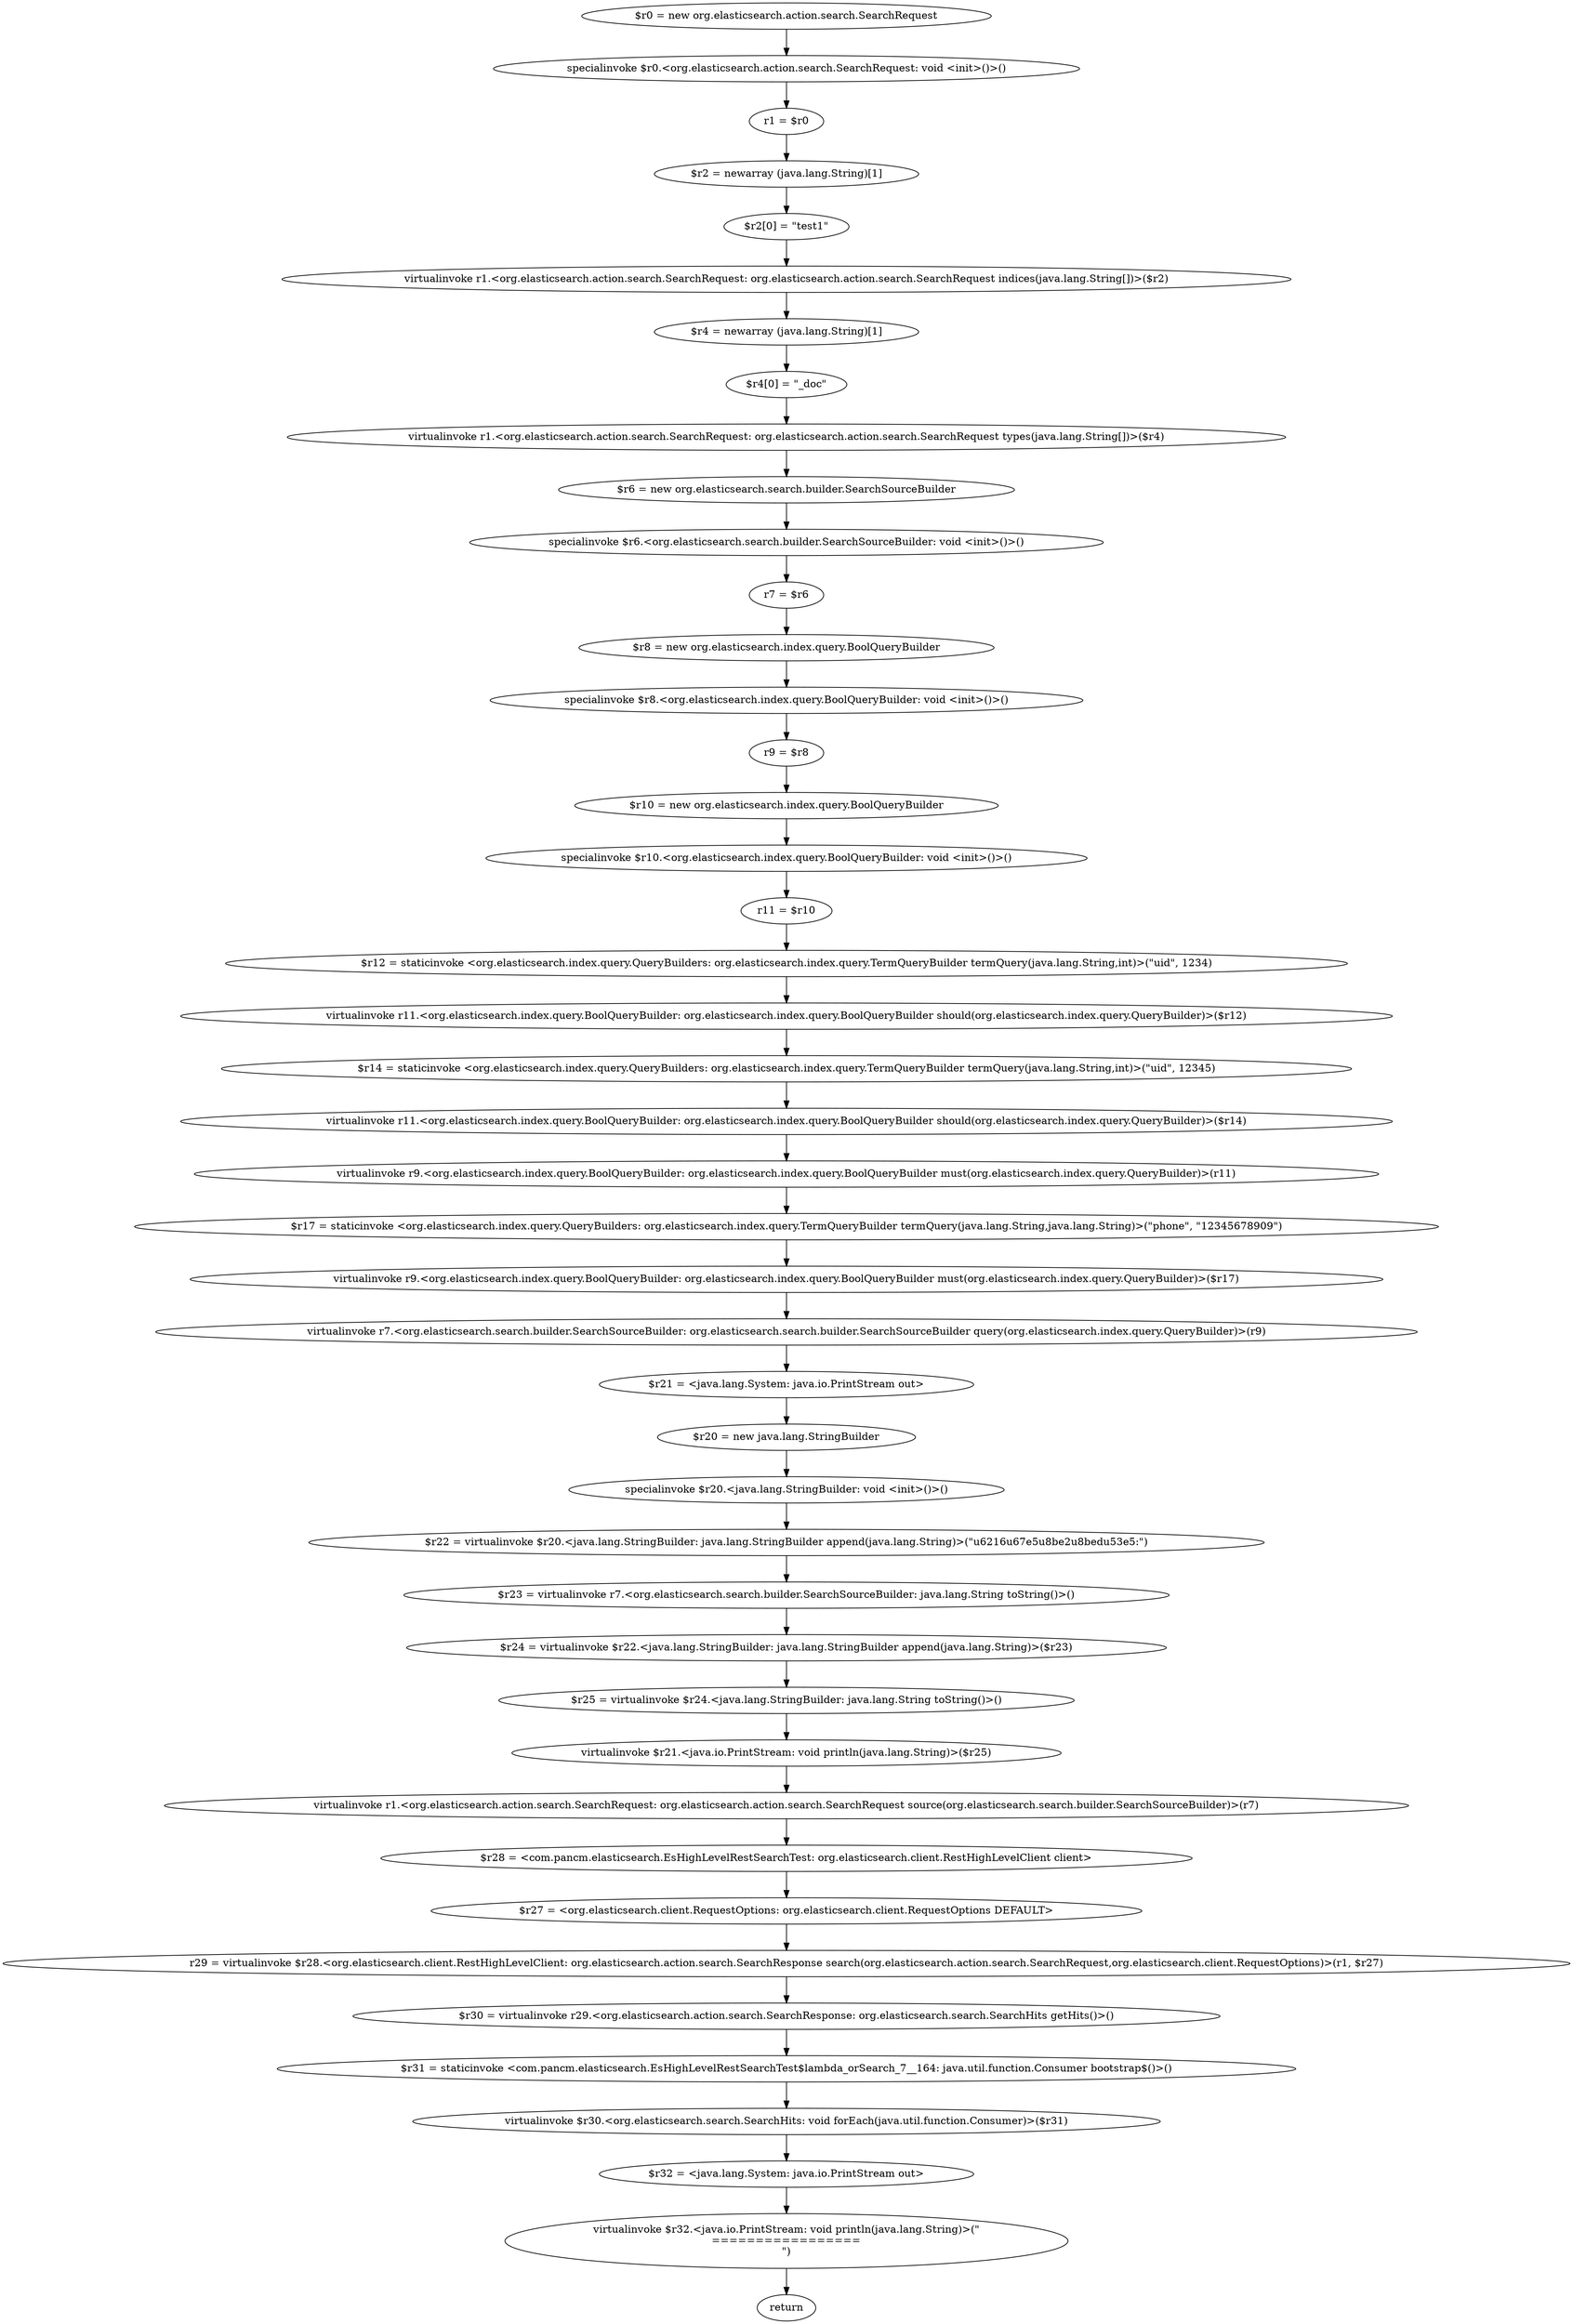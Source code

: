 digraph "unitGraph" {
    "$r0 = new org.elasticsearch.action.search.SearchRequest"
    "specialinvoke $r0.<org.elasticsearch.action.search.SearchRequest: void <init>()>()"
    "r1 = $r0"
    "$r2 = newarray (java.lang.String)[1]"
    "$r2[0] = \"test1\""
    "virtualinvoke r1.<org.elasticsearch.action.search.SearchRequest: org.elasticsearch.action.search.SearchRequest indices(java.lang.String[])>($r2)"
    "$r4 = newarray (java.lang.String)[1]"
    "$r4[0] = \"_doc\""
    "virtualinvoke r1.<org.elasticsearch.action.search.SearchRequest: org.elasticsearch.action.search.SearchRequest types(java.lang.String[])>($r4)"
    "$r6 = new org.elasticsearch.search.builder.SearchSourceBuilder"
    "specialinvoke $r6.<org.elasticsearch.search.builder.SearchSourceBuilder: void <init>()>()"
    "r7 = $r6"
    "$r8 = new org.elasticsearch.index.query.BoolQueryBuilder"
    "specialinvoke $r8.<org.elasticsearch.index.query.BoolQueryBuilder: void <init>()>()"
    "r9 = $r8"
    "$r10 = new org.elasticsearch.index.query.BoolQueryBuilder"
    "specialinvoke $r10.<org.elasticsearch.index.query.BoolQueryBuilder: void <init>()>()"
    "r11 = $r10"
    "$r12 = staticinvoke <org.elasticsearch.index.query.QueryBuilders: org.elasticsearch.index.query.TermQueryBuilder termQuery(java.lang.String,int)>(\"uid\", 1234)"
    "virtualinvoke r11.<org.elasticsearch.index.query.BoolQueryBuilder: org.elasticsearch.index.query.BoolQueryBuilder should(org.elasticsearch.index.query.QueryBuilder)>($r12)"
    "$r14 = staticinvoke <org.elasticsearch.index.query.QueryBuilders: org.elasticsearch.index.query.TermQueryBuilder termQuery(java.lang.String,int)>(\"uid\", 12345)"
    "virtualinvoke r11.<org.elasticsearch.index.query.BoolQueryBuilder: org.elasticsearch.index.query.BoolQueryBuilder should(org.elasticsearch.index.query.QueryBuilder)>($r14)"
    "virtualinvoke r9.<org.elasticsearch.index.query.BoolQueryBuilder: org.elasticsearch.index.query.BoolQueryBuilder must(org.elasticsearch.index.query.QueryBuilder)>(r11)"
    "$r17 = staticinvoke <org.elasticsearch.index.query.QueryBuilders: org.elasticsearch.index.query.TermQueryBuilder termQuery(java.lang.String,java.lang.String)>(\"phone\", \"12345678909\")"
    "virtualinvoke r9.<org.elasticsearch.index.query.BoolQueryBuilder: org.elasticsearch.index.query.BoolQueryBuilder must(org.elasticsearch.index.query.QueryBuilder)>($r17)"
    "virtualinvoke r7.<org.elasticsearch.search.builder.SearchSourceBuilder: org.elasticsearch.search.builder.SearchSourceBuilder query(org.elasticsearch.index.query.QueryBuilder)>(r9)"
    "$r21 = <java.lang.System: java.io.PrintStream out>"
    "$r20 = new java.lang.StringBuilder"
    "specialinvoke $r20.<java.lang.StringBuilder: void <init>()>()"
    "$r22 = virtualinvoke $r20.<java.lang.StringBuilder: java.lang.StringBuilder append(java.lang.String)>(\"\u6216\u67e5\u8be2\u8bed\u53e5:\")"
    "$r23 = virtualinvoke r7.<org.elasticsearch.search.builder.SearchSourceBuilder: java.lang.String toString()>()"
    "$r24 = virtualinvoke $r22.<java.lang.StringBuilder: java.lang.StringBuilder append(java.lang.String)>($r23)"
    "$r25 = virtualinvoke $r24.<java.lang.StringBuilder: java.lang.String toString()>()"
    "virtualinvoke $r21.<java.io.PrintStream: void println(java.lang.String)>($r25)"
    "virtualinvoke r1.<org.elasticsearch.action.search.SearchRequest: org.elasticsearch.action.search.SearchRequest source(org.elasticsearch.search.builder.SearchSourceBuilder)>(r7)"
    "$r28 = <com.pancm.elasticsearch.EsHighLevelRestSearchTest: org.elasticsearch.client.RestHighLevelClient client>"
    "$r27 = <org.elasticsearch.client.RequestOptions: org.elasticsearch.client.RequestOptions DEFAULT>"
    "r29 = virtualinvoke $r28.<org.elasticsearch.client.RestHighLevelClient: org.elasticsearch.action.search.SearchResponse search(org.elasticsearch.action.search.SearchRequest,org.elasticsearch.client.RequestOptions)>(r1, $r27)"
    "$r30 = virtualinvoke r29.<org.elasticsearch.action.search.SearchResponse: org.elasticsearch.search.SearchHits getHits()>()"
    "$r31 = staticinvoke <com.pancm.elasticsearch.EsHighLevelRestSearchTest$lambda_orSearch_7__164: java.util.function.Consumer bootstrap$()>()"
    "virtualinvoke $r30.<org.elasticsearch.search.SearchHits: void forEach(java.util.function.Consumer)>($r31)"
    "$r32 = <java.lang.System: java.io.PrintStream out>"
    "virtualinvoke $r32.<java.io.PrintStream: void println(java.lang.String)>(\"\n=================\n\")"
    "return"
    "$r0 = new org.elasticsearch.action.search.SearchRequest"->"specialinvoke $r0.<org.elasticsearch.action.search.SearchRequest: void <init>()>()";
    "specialinvoke $r0.<org.elasticsearch.action.search.SearchRequest: void <init>()>()"->"r1 = $r0";
    "r1 = $r0"->"$r2 = newarray (java.lang.String)[1]";
    "$r2 = newarray (java.lang.String)[1]"->"$r2[0] = \"test1\"";
    "$r2[0] = \"test1\""->"virtualinvoke r1.<org.elasticsearch.action.search.SearchRequest: org.elasticsearch.action.search.SearchRequest indices(java.lang.String[])>($r2)";
    "virtualinvoke r1.<org.elasticsearch.action.search.SearchRequest: org.elasticsearch.action.search.SearchRequest indices(java.lang.String[])>($r2)"->"$r4 = newarray (java.lang.String)[1]";
    "$r4 = newarray (java.lang.String)[1]"->"$r4[0] = \"_doc\"";
    "$r4[0] = \"_doc\""->"virtualinvoke r1.<org.elasticsearch.action.search.SearchRequest: org.elasticsearch.action.search.SearchRequest types(java.lang.String[])>($r4)";
    "virtualinvoke r1.<org.elasticsearch.action.search.SearchRequest: org.elasticsearch.action.search.SearchRequest types(java.lang.String[])>($r4)"->"$r6 = new org.elasticsearch.search.builder.SearchSourceBuilder";
    "$r6 = new org.elasticsearch.search.builder.SearchSourceBuilder"->"specialinvoke $r6.<org.elasticsearch.search.builder.SearchSourceBuilder: void <init>()>()";
    "specialinvoke $r6.<org.elasticsearch.search.builder.SearchSourceBuilder: void <init>()>()"->"r7 = $r6";
    "r7 = $r6"->"$r8 = new org.elasticsearch.index.query.BoolQueryBuilder";
    "$r8 = new org.elasticsearch.index.query.BoolQueryBuilder"->"specialinvoke $r8.<org.elasticsearch.index.query.BoolQueryBuilder: void <init>()>()";
    "specialinvoke $r8.<org.elasticsearch.index.query.BoolQueryBuilder: void <init>()>()"->"r9 = $r8";
    "r9 = $r8"->"$r10 = new org.elasticsearch.index.query.BoolQueryBuilder";
    "$r10 = new org.elasticsearch.index.query.BoolQueryBuilder"->"specialinvoke $r10.<org.elasticsearch.index.query.BoolQueryBuilder: void <init>()>()";
    "specialinvoke $r10.<org.elasticsearch.index.query.BoolQueryBuilder: void <init>()>()"->"r11 = $r10";
    "r11 = $r10"->"$r12 = staticinvoke <org.elasticsearch.index.query.QueryBuilders: org.elasticsearch.index.query.TermQueryBuilder termQuery(java.lang.String,int)>(\"uid\", 1234)";
    "$r12 = staticinvoke <org.elasticsearch.index.query.QueryBuilders: org.elasticsearch.index.query.TermQueryBuilder termQuery(java.lang.String,int)>(\"uid\", 1234)"->"virtualinvoke r11.<org.elasticsearch.index.query.BoolQueryBuilder: org.elasticsearch.index.query.BoolQueryBuilder should(org.elasticsearch.index.query.QueryBuilder)>($r12)";
    "virtualinvoke r11.<org.elasticsearch.index.query.BoolQueryBuilder: org.elasticsearch.index.query.BoolQueryBuilder should(org.elasticsearch.index.query.QueryBuilder)>($r12)"->"$r14 = staticinvoke <org.elasticsearch.index.query.QueryBuilders: org.elasticsearch.index.query.TermQueryBuilder termQuery(java.lang.String,int)>(\"uid\", 12345)";
    "$r14 = staticinvoke <org.elasticsearch.index.query.QueryBuilders: org.elasticsearch.index.query.TermQueryBuilder termQuery(java.lang.String,int)>(\"uid\", 12345)"->"virtualinvoke r11.<org.elasticsearch.index.query.BoolQueryBuilder: org.elasticsearch.index.query.BoolQueryBuilder should(org.elasticsearch.index.query.QueryBuilder)>($r14)";
    "virtualinvoke r11.<org.elasticsearch.index.query.BoolQueryBuilder: org.elasticsearch.index.query.BoolQueryBuilder should(org.elasticsearch.index.query.QueryBuilder)>($r14)"->"virtualinvoke r9.<org.elasticsearch.index.query.BoolQueryBuilder: org.elasticsearch.index.query.BoolQueryBuilder must(org.elasticsearch.index.query.QueryBuilder)>(r11)";
    "virtualinvoke r9.<org.elasticsearch.index.query.BoolQueryBuilder: org.elasticsearch.index.query.BoolQueryBuilder must(org.elasticsearch.index.query.QueryBuilder)>(r11)"->"$r17 = staticinvoke <org.elasticsearch.index.query.QueryBuilders: org.elasticsearch.index.query.TermQueryBuilder termQuery(java.lang.String,java.lang.String)>(\"phone\", \"12345678909\")";
    "$r17 = staticinvoke <org.elasticsearch.index.query.QueryBuilders: org.elasticsearch.index.query.TermQueryBuilder termQuery(java.lang.String,java.lang.String)>(\"phone\", \"12345678909\")"->"virtualinvoke r9.<org.elasticsearch.index.query.BoolQueryBuilder: org.elasticsearch.index.query.BoolQueryBuilder must(org.elasticsearch.index.query.QueryBuilder)>($r17)";
    "virtualinvoke r9.<org.elasticsearch.index.query.BoolQueryBuilder: org.elasticsearch.index.query.BoolQueryBuilder must(org.elasticsearch.index.query.QueryBuilder)>($r17)"->"virtualinvoke r7.<org.elasticsearch.search.builder.SearchSourceBuilder: org.elasticsearch.search.builder.SearchSourceBuilder query(org.elasticsearch.index.query.QueryBuilder)>(r9)";
    "virtualinvoke r7.<org.elasticsearch.search.builder.SearchSourceBuilder: org.elasticsearch.search.builder.SearchSourceBuilder query(org.elasticsearch.index.query.QueryBuilder)>(r9)"->"$r21 = <java.lang.System: java.io.PrintStream out>";
    "$r21 = <java.lang.System: java.io.PrintStream out>"->"$r20 = new java.lang.StringBuilder";
    "$r20 = new java.lang.StringBuilder"->"specialinvoke $r20.<java.lang.StringBuilder: void <init>()>()";
    "specialinvoke $r20.<java.lang.StringBuilder: void <init>()>()"->"$r22 = virtualinvoke $r20.<java.lang.StringBuilder: java.lang.StringBuilder append(java.lang.String)>(\"\u6216\u67e5\u8be2\u8bed\u53e5:\")";
    "$r22 = virtualinvoke $r20.<java.lang.StringBuilder: java.lang.StringBuilder append(java.lang.String)>(\"\u6216\u67e5\u8be2\u8bed\u53e5:\")"->"$r23 = virtualinvoke r7.<org.elasticsearch.search.builder.SearchSourceBuilder: java.lang.String toString()>()";
    "$r23 = virtualinvoke r7.<org.elasticsearch.search.builder.SearchSourceBuilder: java.lang.String toString()>()"->"$r24 = virtualinvoke $r22.<java.lang.StringBuilder: java.lang.StringBuilder append(java.lang.String)>($r23)";
    "$r24 = virtualinvoke $r22.<java.lang.StringBuilder: java.lang.StringBuilder append(java.lang.String)>($r23)"->"$r25 = virtualinvoke $r24.<java.lang.StringBuilder: java.lang.String toString()>()";
    "$r25 = virtualinvoke $r24.<java.lang.StringBuilder: java.lang.String toString()>()"->"virtualinvoke $r21.<java.io.PrintStream: void println(java.lang.String)>($r25)";
    "virtualinvoke $r21.<java.io.PrintStream: void println(java.lang.String)>($r25)"->"virtualinvoke r1.<org.elasticsearch.action.search.SearchRequest: org.elasticsearch.action.search.SearchRequest source(org.elasticsearch.search.builder.SearchSourceBuilder)>(r7)";
    "virtualinvoke r1.<org.elasticsearch.action.search.SearchRequest: org.elasticsearch.action.search.SearchRequest source(org.elasticsearch.search.builder.SearchSourceBuilder)>(r7)"->"$r28 = <com.pancm.elasticsearch.EsHighLevelRestSearchTest: org.elasticsearch.client.RestHighLevelClient client>";
    "$r28 = <com.pancm.elasticsearch.EsHighLevelRestSearchTest: org.elasticsearch.client.RestHighLevelClient client>"->"$r27 = <org.elasticsearch.client.RequestOptions: org.elasticsearch.client.RequestOptions DEFAULT>";
    "$r27 = <org.elasticsearch.client.RequestOptions: org.elasticsearch.client.RequestOptions DEFAULT>"->"r29 = virtualinvoke $r28.<org.elasticsearch.client.RestHighLevelClient: org.elasticsearch.action.search.SearchResponse search(org.elasticsearch.action.search.SearchRequest,org.elasticsearch.client.RequestOptions)>(r1, $r27)";
    "r29 = virtualinvoke $r28.<org.elasticsearch.client.RestHighLevelClient: org.elasticsearch.action.search.SearchResponse search(org.elasticsearch.action.search.SearchRequest,org.elasticsearch.client.RequestOptions)>(r1, $r27)"->"$r30 = virtualinvoke r29.<org.elasticsearch.action.search.SearchResponse: org.elasticsearch.search.SearchHits getHits()>()";
    "$r30 = virtualinvoke r29.<org.elasticsearch.action.search.SearchResponse: org.elasticsearch.search.SearchHits getHits()>()"->"$r31 = staticinvoke <com.pancm.elasticsearch.EsHighLevelRestSearchTest$lambda_orSearch_7__164: java.util.function.Consumer bootstrap$()>()";
    "$r31 = staticinvoke <com.pancm.elasticsearch.EsHighLevelRestSearchTest$lambda_orSearch_7__164: java.util.function.Consumer bootstrap$()>()"->"virtualinvoke $r30.<org.elasticsearch.search.SearchHits: void forEach(java.util.function.Consumer)>($r31)";
    "virtualinvoke $r30.<org.elasticsearch.search.SearchHits: void forEach(java.util.function.Consumer)>($r31)"->"$r32 = <java.lang.System: java.io.PrintStream out>";
    "$r32 = <java.lang.System: java.io.PrintStream out>"->"virtualinvoke $r32.<java.io.PrintStream: void println(java.lang.String)>(\"\n=================\n\")";
    "virtualinvoke $r32.<java.io.PrintStream: void println(java.lang.String)>(\"\n=================\n\")"->"return";
}
